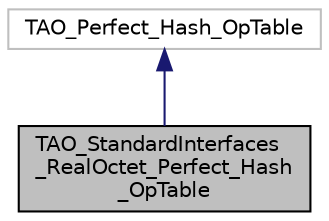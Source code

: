 digraph "TAO_StandardInterfaces_RealOctet_Perfect_Hash_OpTable"
{
 // INTERACTIVE_SVG=YES
  edge [fontname="Helvetica",fontsize="10",labelfontname="Helvetica",labelfontsize="10"];
  node [fontname="Helvetica",fontsize="10",shape=record];
  Node1 [label="TAO_StandardInterfaces\l_RealOctet_Perfect_Hash\l_OpTable",height=0.2,width=0.4,color="black", fillcolor="grey75", style="filled", fontcolor="black"];
  Node2 -> Node1 [dir="back",color="midnightblue",fontsize="10",style="solid",fontname="Helvetica"];
  Node2 [label="TAO_Perfect_Hash_OpTable",height=0.2,width=0.4,color="grey75", fillcolor="white", style="filled"];
}
